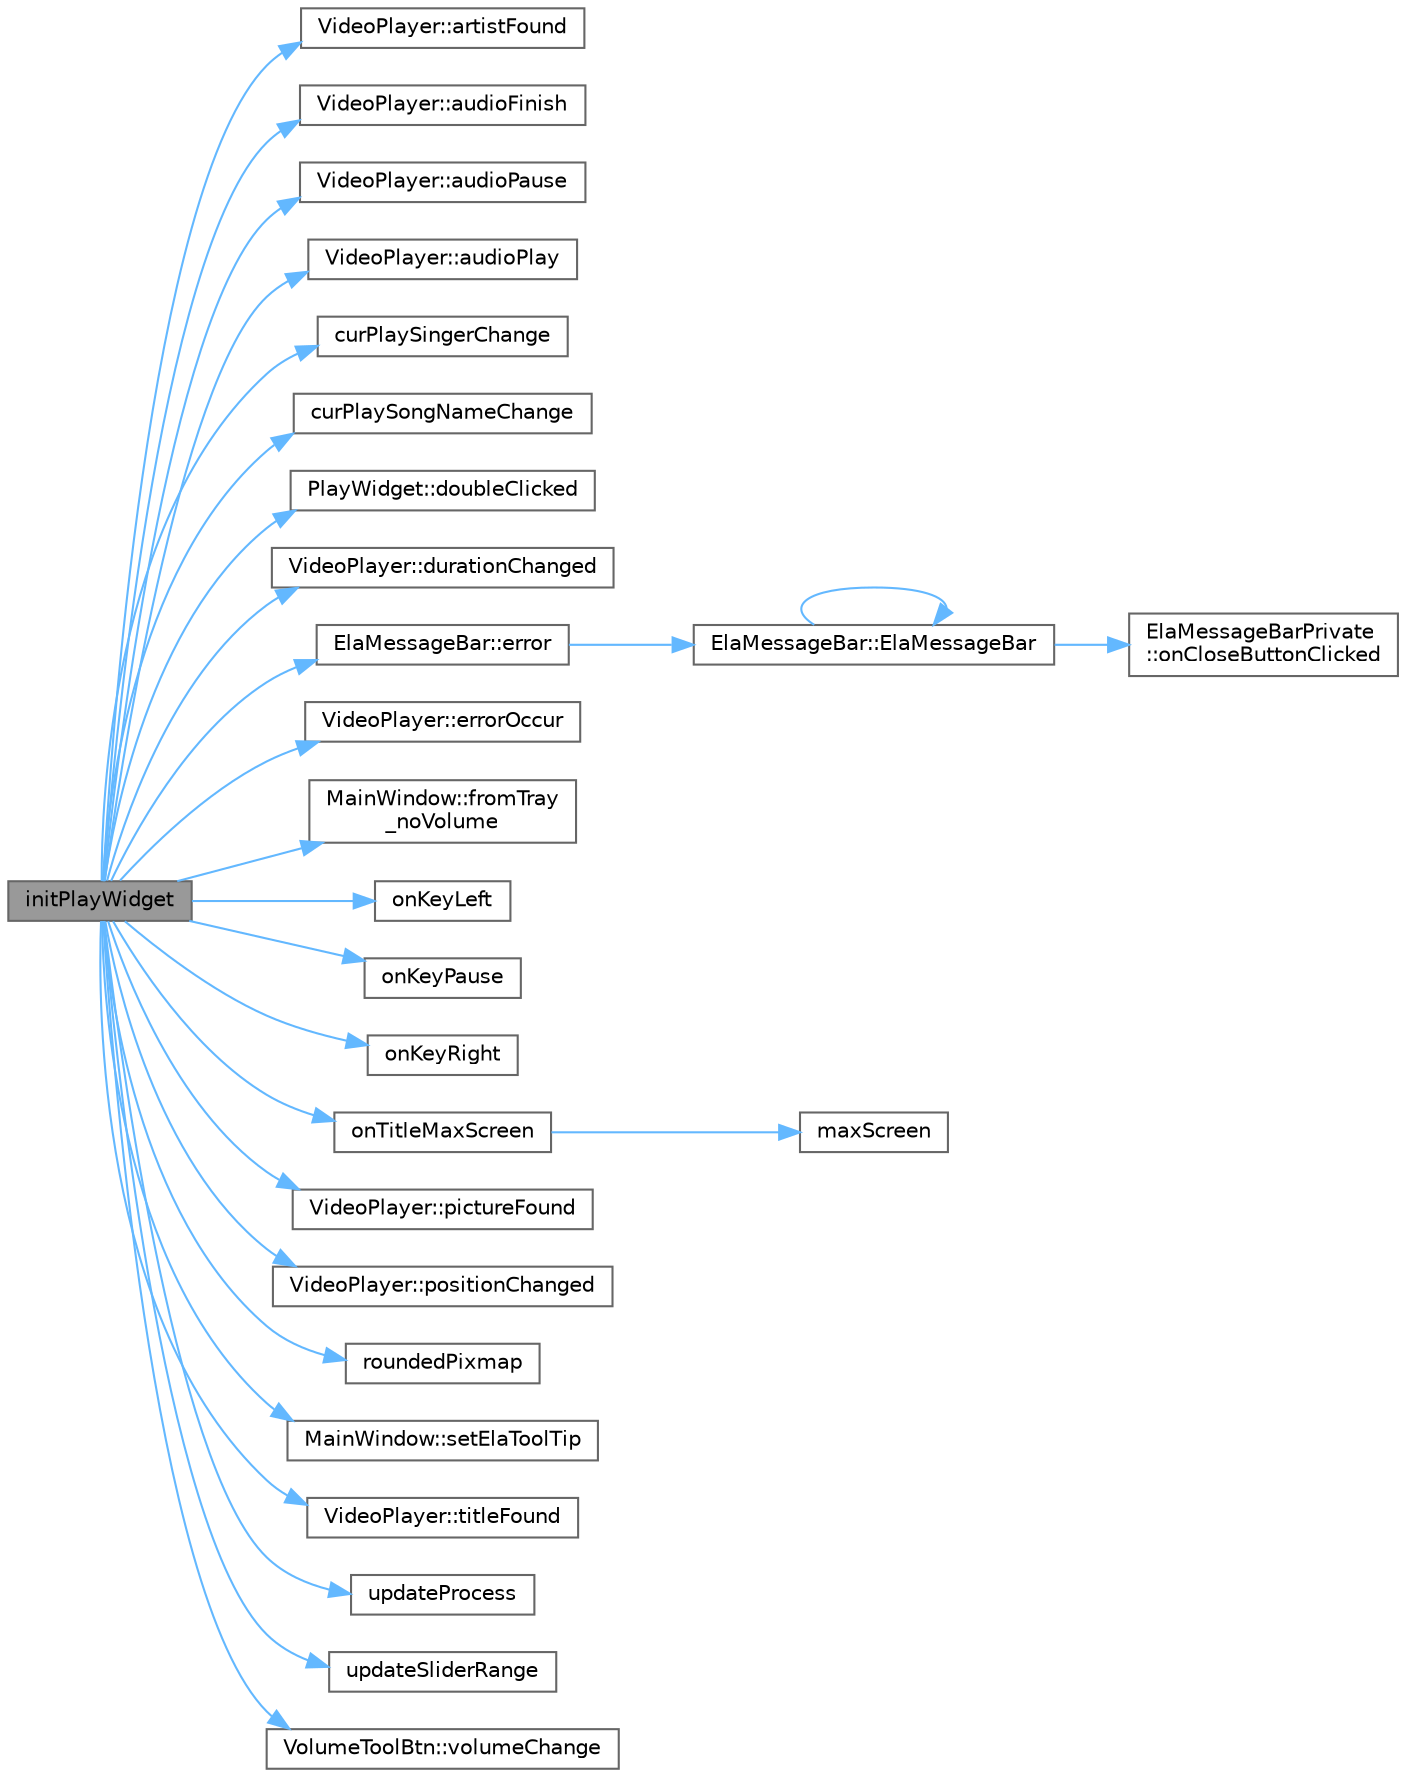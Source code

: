 digraph "initPlayWidget"
{
 // LATEX_PDF_SIZE
  bgcolor="transparent";
  edge [fontname=Helvetica,fontsize=10,labelfontname=Helvetica,labelfontsize=10];
  node [fontname=Helvetica,fontsize=10,shape=box,height=0.2,width=0.4];
  rankdir="LR";
  Node1 [id="Node000001",label="initPlayWidget",height=0.2,width=0.4,color="gray40", fillcolor="grey60", style="filled", fontcolor="black",tooltip="初始化播放控件"];
  Node1 -> Node2 [id="edge1_Node000001_Node000002",color="steelblue1",style="solid",tooltip=" "];
  Node2 [id="Node000002",label="VideoPlayer::artistFound",height=0.2,width=0.4,color="grey40", fillcolor="white", style="filled",URL="$class_video_player.html#a2bb9587899e3502d992dfedd8096ea28",tooltip="艺术家信息变更信号"];
  Node1 -> Node3 [id="edge2_Node000001_Node000003",color="steelblue1",style="solid",tooltip=" "];
  Node3 [id="Node000003",label="VideoPlayer::audioFinish",height=0.2,width=0.4,color="grey40", fillcolor="white", style="filled",URL="$class_video_player.html#a152e72ea596a49859e4d28978f7ce5e7",tooltip="播放结束信号"];
  Node1 -> Node4 [id="edge3_Node000001_Node000004",color="steelblue1",style="solid",tooltip=" "];
  Node4 [id="Node000004",label="VideoPlayer::audioPause",height=0.2,width=0.4,color="grey40", fillcolor="white", style="filled",URL="$class_video_player.html#a485acf191409d3a0e427e72600b540b8",tooltip="播放暂停信号"];
  Node1 -> Node5 [id="edge4_Node000001_Node000005",color="steelblue1",style="solid",tooltip=" "];
  Node5 [id="Node000005",label="VideoPlayer::audioPlay",height=0.2,width=0.4,color="grey40", fillcolor="white", style="filled",URL="$class_video_player.html#a509af965f457b475f0b6d7f68073f629",tooltip="播放开始信号"];
  Node1 -> Node6 [id="edge5_Node000001_Node000006",color="steelblue1",style="solid",tooltip=" "];
  Node6 [id="Node000006",label="curPlaySingerChange",height=0.2,width=0.4,color="grey40", fillcolor="white", style="filled",URL="$class_ku_gou_app.html#ab8bf4bef8da02076c4092c0ae1540e01",tooltip="当前播放歌手改变信号"];
  Node1 -> Node7 [id="edge6_Node000001_Node000007",color="steelblue1",style="solid",tooltip=" "];
  Node7 [id="Node000007",label="curPlaySongNameChange",height=0.2,width=0.4,color="grey40", fillcolor="white", style="filled",URL="$class_ku_gou_app.html#a6a38569e7356dd6fbb4af98bdf80772e",tooltip="当前播放歌曲名称改变信号"];
  Node1 -> Node8 [id="edge7_Node000001_Node000008",color="steelblue1",style="solid",tooltip=" "];
  Node8 [id="Node000008",label="PlayWidget::doubleClicked",height=0.2,width=0.4,color="grey40", fillcolor="white", style="filled",URL="$class_play_widget.html#ac788a1e254cb7f54fb21e3648d929f39",tooltip="双击信号，当控件被左键双击时触发"];
  Node1 -> Node9 [id="edge8_Node000001_Node000009",color="steelblue1",style="solid",tooltip=" "];
  Node9 [id="Node000009",label="VideoPlayer::durationChanged",height=0.2,width=0.4,color="grey40", fillcolor="white", style="filled",URL="$class_video_player.html#a48c11a9dd53207b09f0db2feb7141390",tooltip="总时长变更信号"];
  Node1 -> Node10 [id="edge9_Node000001_Node000010",color="steelblue1",style="solid",tooltip=" "];
  Node10 [id="Node000010",label="ElaMessageBar::error",height=0.2,width=0.4,color="grey40", fillcolor="white", style="filled",URL="$class_ela_message_bar.html#ae88944cbca6cf0cc02953a28ed45af83",tooltip="显示错误消息"];
  Node10 -> Node11 [id="edge10_Node000010_Node000011",color="steelblue1",style="solid",tooltip=" "];
  Node11 [id="Node000011",label="ElaMessageBar::ElaMessageBar",height=0.2,width=0.4,color="grey40", fillcolor="white", style="filled",URL="$class_ela_message_bar.html#a1722699abf44f445a31b469f224ab7ca",tooltip="构造函数，初始化消息栏"];
  Node11 -> Node11 [id="edge11_Node000011_Node000011",color="steelblue1",style="solid",tooltip=" "];
  Node11 -> Node12 [id="edge12_Node000011_Node000012",color="steelblue1",style="solid",tooltip=" "];
  Node12 [id="Node000012",label="ElaMessageBarPrivate\l::onCloseButtonClicked",height=0.2,width=0.4,color="grey40", fillcolor="white", style="filled",URL="$class_ela_message_bar_private.html#a826ca8fdb2ca90af2c67cebd15f19bae",tooltip="关闭按钮点击事件处理"];
  Node1 -> Node13 [id="edge13_Node000001_Node000013",color="steelblue1",style="solid",tooltip=" "];
  Node13 [id="Node000013",label="VideoPlayer::errorOccur",height=0.2,width=0.4,color="grey40", fillcolor="white", style="filled",URL="$class_video_player.html#a126a100faafb6f0e8a26cc3f0f530f9e",tooltip="错误发生信号"];
  Node1 -> Node14 [id="edge14_Node000001_Node000014",color="steelblue1",style="solid",tooltip=" "];
  Node14 [id="Node000014",label="MainWindow::fromTray\l_noVolume",height=0.2,width=0.4,color="grey40", fillcolor="white", style="filled",URL="$class_main_window.html#aec9684090a34891bc7dc46738b873753",tooltip="托盘音量开关信号"];
  Node1 -> Node15 [id="edge15_Node000001_Node000015",color="steelblue1",style="solid",tooltip=" "];
  Node15 [id="Node000015",label="onKeyLeft",height=0.2,width=0.4,color="grey40", fillcolor="white", style="filled",URL="$class_ku_gou_app.html#a709729352cd7778f1e1390e979ffa8d7",tooltip="左箭头快退槽函数"];
  Node1 -> Node16 [id="edge16_Node000001_Node000016",color="steelblue1",style="solid",tooltip=" "];
  Node16 [id="Node000016",label="onKeyPause",height=0.2,width=0.4,color="grey40", fillcolor="white", style="filled",URL="$class_ku_gou_app.html#aa69dc6bae0d8fe642c3f44bcbd565c3b",tooltip="空格键暂停/播放槽函数"];
  Node1 -> Node17 [id="edge17_Node000001_Node000017",color="steelblue1",style="solid",tooltip=" "];
  Node17 [id="Node000017",label="onKeyRight",height=0.2,width=0.4,color="grey40", fillcolor="white", style="filled",URL="$class_ku_gou_app.html#a4c440c77d20f7fcb3c6c8b5875958f8f",tooltip="右箭头快进槽函数"];
  Node1 -> Node18 [id="edge18_Node000001_Node000018",color="steelblue1",style="solid",tooltip=" "];
  Node18 [id="Node000018",label="onTitleMaxScreen",height=0.2,width=0.4,color="grey40", fillcolor="white", style="filled",URL="$class_ku_gou_app.html#a9bd88de31448744726cf3fa1acc4eed5",tooltip="最大化窗口槽函数"];
  Node18 -> Node19 [id="edge19_Node000018_Node000019",color="steelblue1",style="solid",tooltip=" "];
  Node19 [id="Node000019",label="maxScreen",height=0.2,width=0.4,color="grey40", fillcolor="white", style="filled",URL="$class_ku_gou_app.html#a992988d596e79194a707af831db3f4ea",tooltip="最大化信号"];
  Node1 -> Node20 [id="edge20_Node000001_Node000020",color="steelblue1",style="solid",tooltip=" "];
  Node20 [id="Node000020",label="VideoPlayer::pictureFound",height=0.2,width=0.4,color="grey40", fillcolor="white", style="filled",URL="$class_video_player.html#aa304fee8e43ebf88093434c5aac21833",tooltip="专辑图片变更信号"];
  Node1 -> Node21 [id="edge21_Node000001_Node000021",color="steelblue1",style="solid",tooltip=" "];
  Node21 [id="Node000021",label="VideoPlayer::positionChanged",height=0.2,width=0.4,color="grey40", fillcolor="white", style="filled",URL="$class_video_player.html#aad3a36958bda571878a49469beb6d204",tooltip="播放位置变更信号"];
  Node1 -> Node22 [id="edge22_Node000001_Node000022",color="steelblue1",style="solid",tooltip=" "];
  Node22 [id="Node000022",label="roundedPixmap",height=0.2,width=0.4,color="grey40", fillcolor="white", style="filled",URL="$_ku_gou_app_8cpp.html#aed7c82f547f297918671c35b9507a819",tooltip="生成圆角图片"];
  Node1 -> Node23 [id="edge23_Node000001_Node000023",color="steelblue1",style="solid",tooltip=" "];
  Node23 [id="Node000023",label="MainWindow::setElaToolTip",height=0.2,width=0.4,color="grey40", fillcolor="white", style="filled",URL="$class_main_window.html#a327b3c5ae850d1f61a9cae21f8f4de72",tooltip="设置控件的工具提示"];
  Node1 -> Node24 [id="edge24_Node000001_Node000024",color="steelblue1",style="solid",tooltip=" "];
  Node24 [id="Node000024",label="VideoPlayer::titleFound",height=0.2,width=0.4,color="grey40", fillcolor="white", style="filled",URL="$class_video_player.html#a86c43bbc08447da8f8264aeafb0fcd77",tooltip="标题信息变更信号"];
  Node1 -> Node25 [id="edge25_Node000001_Node000025",color="steelblue1",style="solid",tooltip=" "];
  Node25 [id="Node000025",label="updateProcess",height=0.2,width=0.4,color="grey40", fillcolor="white", style="filled",URL="$class_ku_gou_app.html#ac1d4458a748af6ce3e2c1549b7b75c2b",tooltip="更新播放进度"];
  Node1 -> Node26 [id="edge26_Node000001_Node000026",color="steelblue1",style="solid",tooltip=" "];
  Node26 [id="Node000026",label="updateSliderRange",height=0.2,width=0.4,color="grey40", fillcolor="white", style="filled",URL="$class_ku_gou_app.html#a1fb9f1fdedc434b711a33b4cfdb4f3b1",tooltip="更新进度条范围"];
  Node1 -> Node27 [id="edge27_Node000001_Node000027",color="steelblue1",style="solid",tooltip=" "];
  Node27 [id="Node000027",label="VolumeToolBtn::volumeChange",height=0.2,width=0.4,color="grey40", fillcolor="white", style="filled",URL="$class_volume_tool_btn.html#a7e518333e8d20322aae765b2f37c7fa3",tooltip="音量值变化信号"];
}
